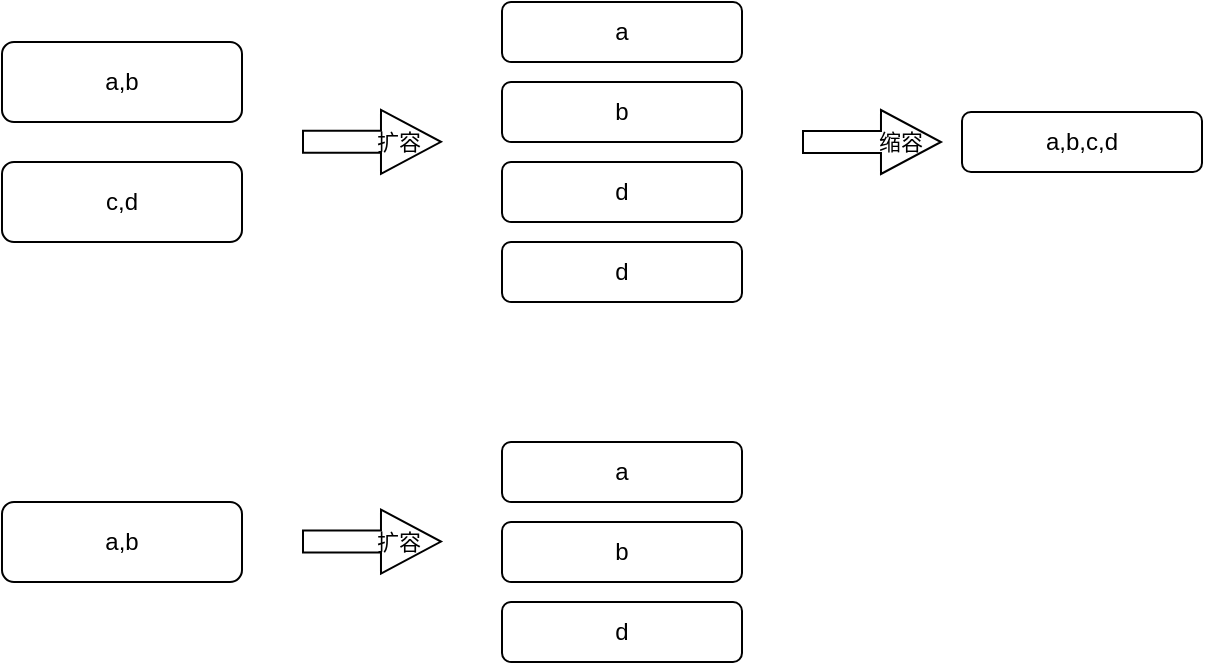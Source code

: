 <mxfile version="21.7.2" type="github">
  <diagram name="Page-1" id="rmAvq_KC5fuuWYtw4nEc">
    <mxGraphModel dx="1728" dy="932" grid="1" gridSize="10" guides="1" tooltips="1" connect="1" arrows="1" fold="1" page="1" pageScale="1" pageWidth="827" pageHeight="1169" math="0" shadow="0">
      <root>
        <mxCell id="0" />
        <mxCell id="1" parent="0" />
        <mxCell id="3zzxDCBubo-BL3DU7wrb-1" value="a,b" style="rounded=1;whiteSpace=wrap;html=1;" parent="1" vertex="1">
          <mxGeometry x="120" y="300" width="120" height="40" as="geometry" />
        </mxCell>
        <mxCell id="3zzxDCBubo-BL3DU7wrb-2" value="c,d" style="rounded=1;whiteSpace=wrap;html=1;" parent="1" vertex="1">
          <mxGeometry x="120" y="360" width="120" height="40" as="geometry" />
        </mxCell>
        <mxCell id="3zzxDCBubo-BL3DU7wrb-3" value="a" style="rounded=1;whiteSpace=wrap;html=1;" parent="1" vertex="1">
          <mxGeometry x="370" y="280" width="120" height="30" as="geometry" />
        </mxCell>
        <mxCell id="3zzxDCBubo-BL3DU7wrb-4" value="b" style="rounded=1;whiteSpace=wrap;html=1;" parent="1" vertex="1">
          <mxGeometry x="370" y="320" width="120" height="30" as="geometry" />
        </mxCell>
        <mxCell id="3zzxDCBubo-BL3DU7wrb-5" value="d" style="rounded=1;whiteSpace=wrap;html=1;" parent="1" vertex="1">
          <mxGeometry x="370" y="360" width="120" height="30" as="geometry" />
        </mxCell>
        <mxCell id="3zzxDCBubo-BL3DU7wrb-6" value="d" style="rounded=1;whiteSpace=wrap;html=1;" parent="1" vertex="1">
          <mxGeometry x="370" y="400" width="120" height="30" as="geometry" />
        </mxCell>
        <mxCell id="3zzxDCBubo-BL3DU7wrb-7" value="" style="shape=flexArrow;endArrow=classic;html=1;rounded=0;width=11;endSize=9.67;" parent="1" edge="1">
          <mxGeometry width="50" height="50" relative="1" as="geometry">
            <mxPoint x="270" y="349.92" as="sourcePoint" />
            <mxPoint x="340" y="349.92" as="targetPoint" />
          </mxGeometry>
        </mxCell>
        <mxCell id="3zzxDCBubo-BL3DU7wrb-11" value="扩容" style="edgeLabel;html=1;align=center;verticalAlign=middle;resizable=0;points=[];labelBackgroundColor=none;" parent="3zzxDCBubo-BL3DU7wrb-7" vertex="1" connectable="0">
          <mxGeometry x="-0.152" y="3" relative="1" as="geometry">
            <mxPoint x="18" y="3" as="offset" />
          </mxGeometry>
        </mxCell>
        <mxCell id="3zzxDCBubo-BL3DU7wrb-8" value="" style="shape=flexArrow;endArrow=classic;html=1;rounded=0;width=11;endSize=9.67;" parent="1" edge="1">
          <mxGeometry width="50" height="50" relative="1" as="geometry">
            <mxPoint x="520" y="350" as="sourcePoint" />
            <mxPoint x="590" y="350" as="targetPoint" />
          </mxGeometry>
        </mxCell>
        <mxCell id="3zzxDCBubo-BL3DU7wrb-10" value="缩容" style="edgeLabel;html=1;align=center;verticalAlign=middle;resizable=0;points=[];labelBackgroundColor=none;" parent="3zzxDCBubo-BL3DU7wrb-8" vertex="1" connectable="0">
          <mxGeometry x="-0.019" y="-2" relative="1" as="geometry">
            <mxPoint x="14" y="-2" as="offset" />
          </mxGeometry>
        </mxCell>
        <mxCell id="3zzxDCBubo-BL3DU7wrb-9" value="a,b,c,d" style="rounded=1;whiteSpace=wrap;html=1;" parent="1" vertex="1">
          <mxGeometry x="600" y="335" width="120" height="30" as="geometry" />
        </mxCell>
        <mxCell id="Jn1p4OGmi9iCBwoWFr1L-1" value="" style="shape=flexArrow;endArrow=classic;html=1;rounded=0;width=11;endSize=9.67;" edge="1" parent="1">
          <mxGeometry width="50" height="50" relative="1" as="geometry">
            <mxPoint x="270" y="549.8" as="sourcePoint" />
            <mxPoint x="340" y="549.8" as="targetPoint" />
          </mxGeometry>
        </mxCell>
        <mxCell id="Jn1p4OGmi9iCBwoWFr1L-2" value="扩容" style="edgeLabel;html=1;align=center;verticalAlign=middle;resizable=0;points=[];labelBackgroundColor=none;" vertex="1" connectable="0" parent="Jn1p4OGmi9iCBwoWFr1L-1">
          <mxGeometry x="-0.152" y="3" relative="1" as="geometry">
            <mxPoint x="18" y="3" as="offset" />
          </mxGeometry>
        </mxCell>
        <mxCell id="Jn1p4OGmi9iCBwoWFr1L-3" value="a,b" style="rounded=1;whiteSpace=wrap;html=1;" vertex="1" parent="1">
          <mxGeometry x="120" y="530" width="120" height="40" as="geometry" />
        </mxCell>
        <mxCell id="Jn1p4OGmi9iCBwoWFr1L-7" value="a" style="rounded=1;whiteSpace=wrap;html=1;" vertex="1" parent="1">
          <mxGeometry x="370" y="500" width="120" height="30" as="geometry" />
        </mxCell>
        <mxCell id="Jn1p4OGmi9iCBwoWFr1L-8" value="b" style="rounded=1;whiteSpace=wrap;html=1;" vertex="1" parent="1">
          <mxGeometry x="370" y="540" width="120" height="30" as="geometry" />
        </mxCell>
        <mxCell id="Jn1p4OGmi9iCBwoWFr1L-9" value="d" style="rounded=1;whiteSpace=wrap;html=1;" vertex="1" parent="1">
          <mxGeometry x="370" y="580" width="120" height="30" as="geometry" />
        </mxCell>
      </root>
    </mxGraphModel>
  </diagram>
</mxfile>
